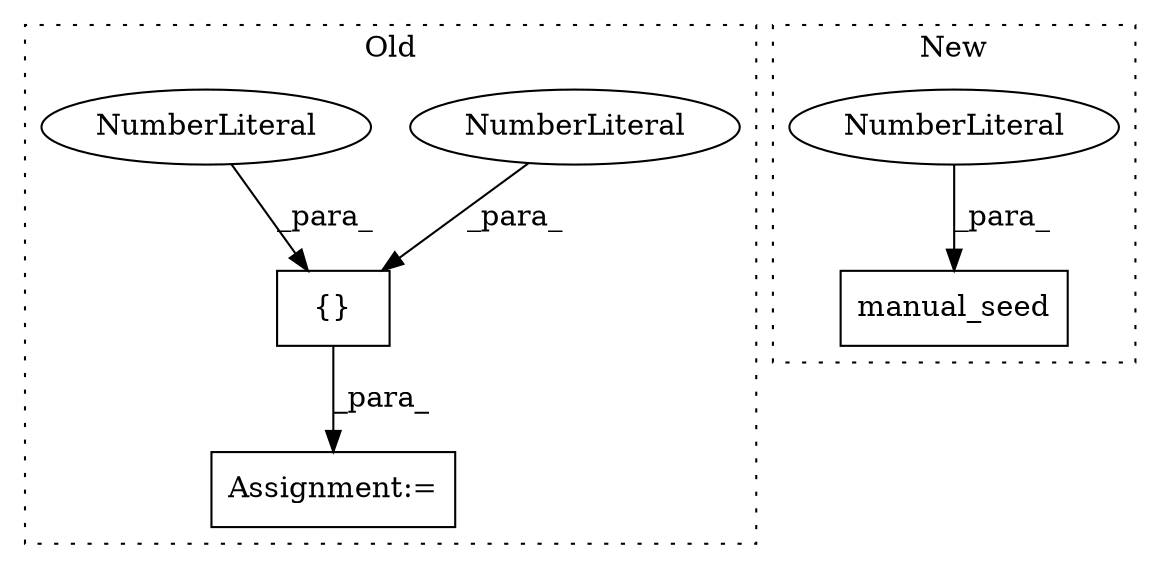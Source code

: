 digraph G {
subgraph cluster0 {
1 [label="{}" a="4" s="359,371" l="1,1" shape="box"];
3 [label="Assignment:=" a="7" s="389" l="1" shape="box"];
5 [label="NumberLiteral" a="34" s="368" l="1" shape="ellipse"];
6 [label="NumberLiteral" a="34" s="366" l="1" shape="ellipse"];
label = "Old";
style="dotted";
}
subgraph cluster1 {
2 [label="manual_seed" a="32" s="501,518" l="12,1" shape="box"];
4 [label="NumberLiteral" a="34" s="513" l="5" shape="ellipse"];
label = "New";
style="dotted";
}
1 -> 3 [label="_para_"];
4 -> 2 [label="_para_"];
5 -> 1 [label="_para_"];
6 -> 1 [label="_para_"];
}